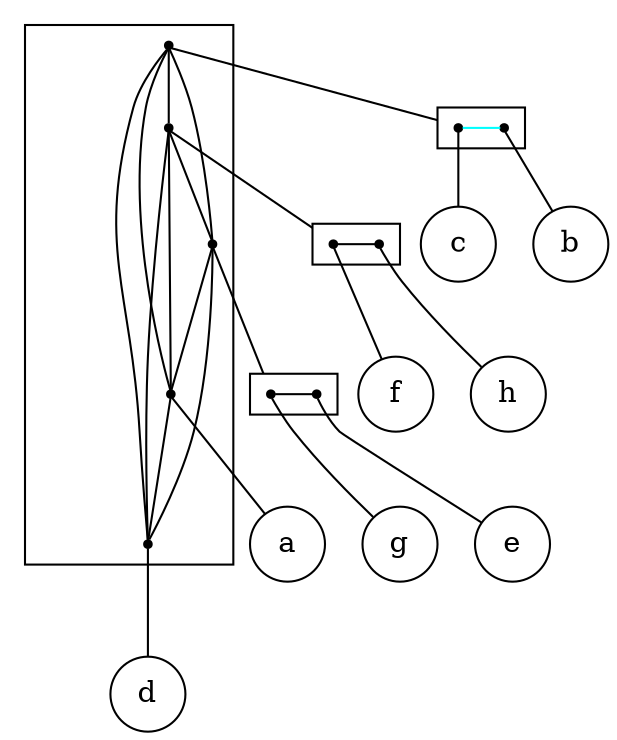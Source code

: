 strict digraph "linear_2-structure" {
compound=true;
fontname=Verdana;
fontsize=12;
newrank=true;
node [shape=circle];
a;
d;
g;
e;
f;
h;
c;
b;
subgraph cluster_edaghfcb {
node [shape=point];
s_cb -> s_hf  [color=black, arrowhead=none];
s_cb -> s_eg  [color=black, arrowhead=none];
s_cb -> s_a  [color=black, arrowhead=none];
s_cb -> s_d  [color=black, arrowhead=none];
s_hf -> s_eg  [color=black, arrowhead=none];
s_hf -> s_a  [color=black, arrowhead=none];
s_hf -> s_d  [color=black, arrowhead=none];
s_eg -> s_a  [color=black, arrowhead=none];
s_eg -> s_d  [color=black, arrowhead=none];
s_a -> s_d  [color=black, arrowhead=none];
}

subgraph cluster_eg {
rank=same;
node [shape=point];
s_g -> s_e  [color=black, arrowhead=none];
}

subgraph cluster_hf {
rank=same;
node [shape=point];
s_f -> s_h  [color=black, arrowhead=none];
}

subgraph cluster_cb {
rank=same;
node [shape=point];
s_c -> s_b  [color=cyan, arrowhead=none];
}

s_cb -> s_c  [lhead=cluster_cb, arrowhead=none];
s_hf -> s_f  [lhead=cluster_hf, arrowhead=none];
s_eg -> s_g  [lhead=cluster_eg, arrowhead=none];
s_a -> a  [arrowhead=none];
s_d -> d  [arrowhead=none];
s_g -> g  [arrowhead=none];
s_e -> e  [arrowhead=none];
s_f -> f  [arrowhead=none];
s_h -> h  [arrowhead=none];
s_c -> c  [arrowhead=none];
s_b -> b  [arrowhead=none];
}
